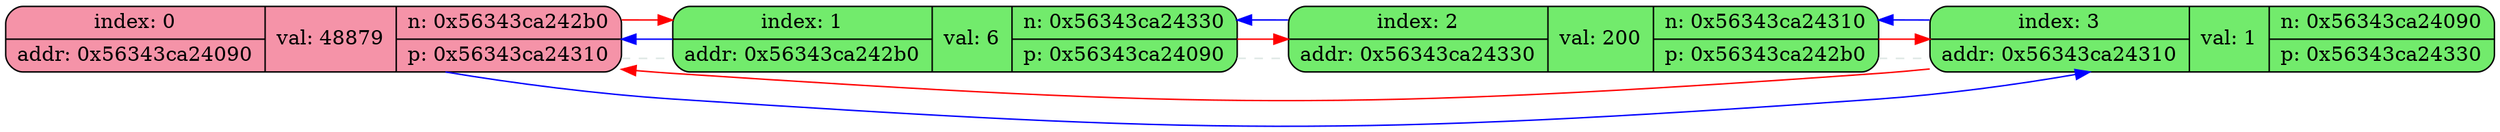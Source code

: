 digraph structs {
	rankdir=LR;
	label0x56343ca24090[shape=record, style="rounded, filled", fillcolor="#f593a8", label="{ {index: 0 | addr: 0x56343ca24090} | val: 48879 | {n: 0x56343ca242b0 | p: 0x56343ca24310} }"];
	label0x56343ca242b0[shape=record, style="rounded, filled", fillcolor="#72eb6c", label="{ {index: 1 | addr: 0x56343ca242b0} | val: 6 | {n: 0x56343ca24330 | p: 0x56343ca24090} }"];
	label0x56343ca24330[shape=record, style="rounded, filled", fillcolor="#72eb6c", label="{ {index: 2 | addr: 0x56343ca24330} | val: 200 | {n: 0x56343ca24310 | p: 0x56343ca242b0} }"];
	label0x56343ca24310[shape=record, style="rounded, filled", fillcolor="#72eb6c", label="{ {index: 3 | addr: 0x56343ca24310} | val: 1 | {n: 0x56343ca24090 | p: 0x56343ca24330} }"];
	label0x56343ca24090->label0x56343ca242b0 [color="#dce6e3", style="dashed",arrowhead="none"]	label0x56343ca242b0->label0x56343ca24330 [color="#dce6e3", style="dashed",arrowhead="none"]	label0x56343ca24330->label0x56343ca24310 [color="#dce6e3", style="dashed",arrowhead="none"]	label0x56343ca242b0->label0x56343ca24330 [color="red"]
	label0x56343ca242b0->label0x56343ca24090 [color="blue"]
	label0x56343ca24330->label0x56343ca24310 [color="red"]
	label0x56343ca24330->label0x56343ca242b0 [color="blue"]
	label0x56343ca24310->label0x56343ca24090 [color="red"]
	label0x56343ca24310->label0x56343ca24330 [color="blue"]
	label0x56343ca24090->label0x56343ca242b0 [color="red"]
	label0x56343ca24090->label0x56343ca24310 [color="blue"]
}
